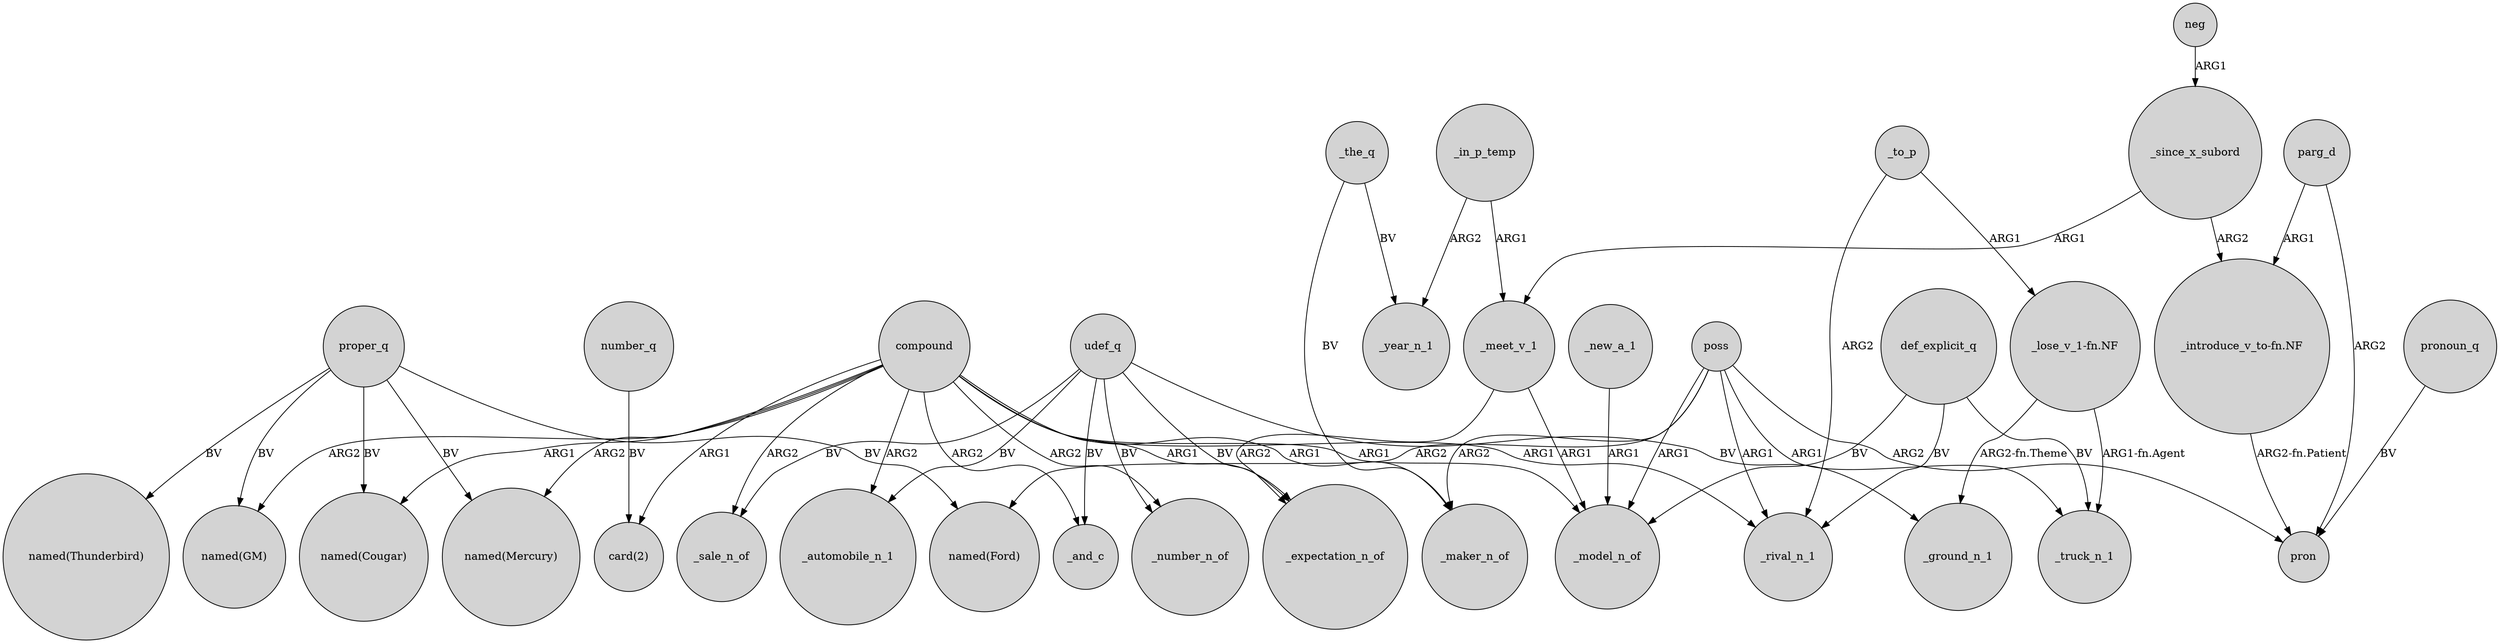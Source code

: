 digraph {
	node [shape=circle style=filled]
	compound -> "named(Cougar)" [label=ARG1]
	proper_q -> "named(Thunderbird)" [label=BV]
	compound -> "named(Mercury)" [label=ARG2]
	neg -> _since_x_subord [label=ARG1]
	udef_q -> _number_n_of [label=BV]
	poss -> pron [label=ARG2]
	compound -> _expectation_n_of [label=ARG1]
	compound -> _rival_n_1 [label=ARG1]
	udef_q -> _ground_n_1 [label=BV]
	"_introduce_v_to-fn.NF" -> pron [label="ARG2-fn.Patient"]
	udef_q -> _automobile_n_1 [label=BV]
	poss -> _model_n_of [label=ARG1]
	_meet_v_1 -> _expectation_n_of [label=ARG2]
	def_explicit_q -> _model_n_of [label=BV]
	_since_x_subord -> "_introduce_v_to-fn.NF" [label=ARG2]
	compound -> _maker_n_of [label=ARG1]
	proper_q -> "named(Mercury)" [label=BV]
	proper_q -> "named(GM)" [label=BV]
	"_lose_v_1-fn.NF" -> _truck_n_1 [label="ARG1-fn.Agent"]
	_to_p -> _rival_n_1 [label=ARG2]
	_the_q -> _maker_n_of [label=BV]
	_meet_v_1 -> _model_n_of [label=ARG1]
	poss -> _maker_n_of [label=ARG2]
	parg_d -> pron [label=ARG2]
	"_lose_v_1-fn.NF" -> _ground_n_1 [label="ARG2-fn.Theme"]
	compound -> _model_n_of [label=ARG1]
	_in_p_temp -> _year_n_1 [label=ARG2]
	pronoun_q -> pron [label=BV]
	compound -> _and_c [label=ARG2]
	compound -> _sale_n_of [label=ARG2]
	_since_x_subord -> _meet_v_1 [label=ARG1]
	compound -> _automobile_n_1 [label=ARG2]
	poss -> "named(Ford)" [label=ARG2]
	compound -> "card(2)" [label=ARG1]
	def_explicit_q -> _truck_n_1 [label=BV]
	_new_a_1 -> _model_n_of [label=ARG1]
	_to_p -> "_lose_v_1-fn.NF" [label=ARG1]
	parg_d -> "_introduce_v_to-fn.NF" [label=ARG1]
	proper_q -> "named(Ford)" [label=BV]
	_the_q -> _year_n_1 [label=BV]
	udef_q -> _sale_n_of [label=BV]
	proper_q -> "named(Cougar)" [label=BV]
	def_explicit_q -> _rival_n_1 [label=BV]
	compound -> "named(GM)" [label=ARG2]
	poss -> _truck_n_1 [label=ARG1]
	compound -> _number_n_of [label=ARG2]
	poss -> _rival_n_1 [label=ARG1]
	number_q -> "card(2)" [label=BV]
	udef_q -> _and_c [label=BV]
	udef_q -> _expectation_n_of [label=BV]
	_in_p_temp -> _meet_v_1 [label=ARG1]
}

